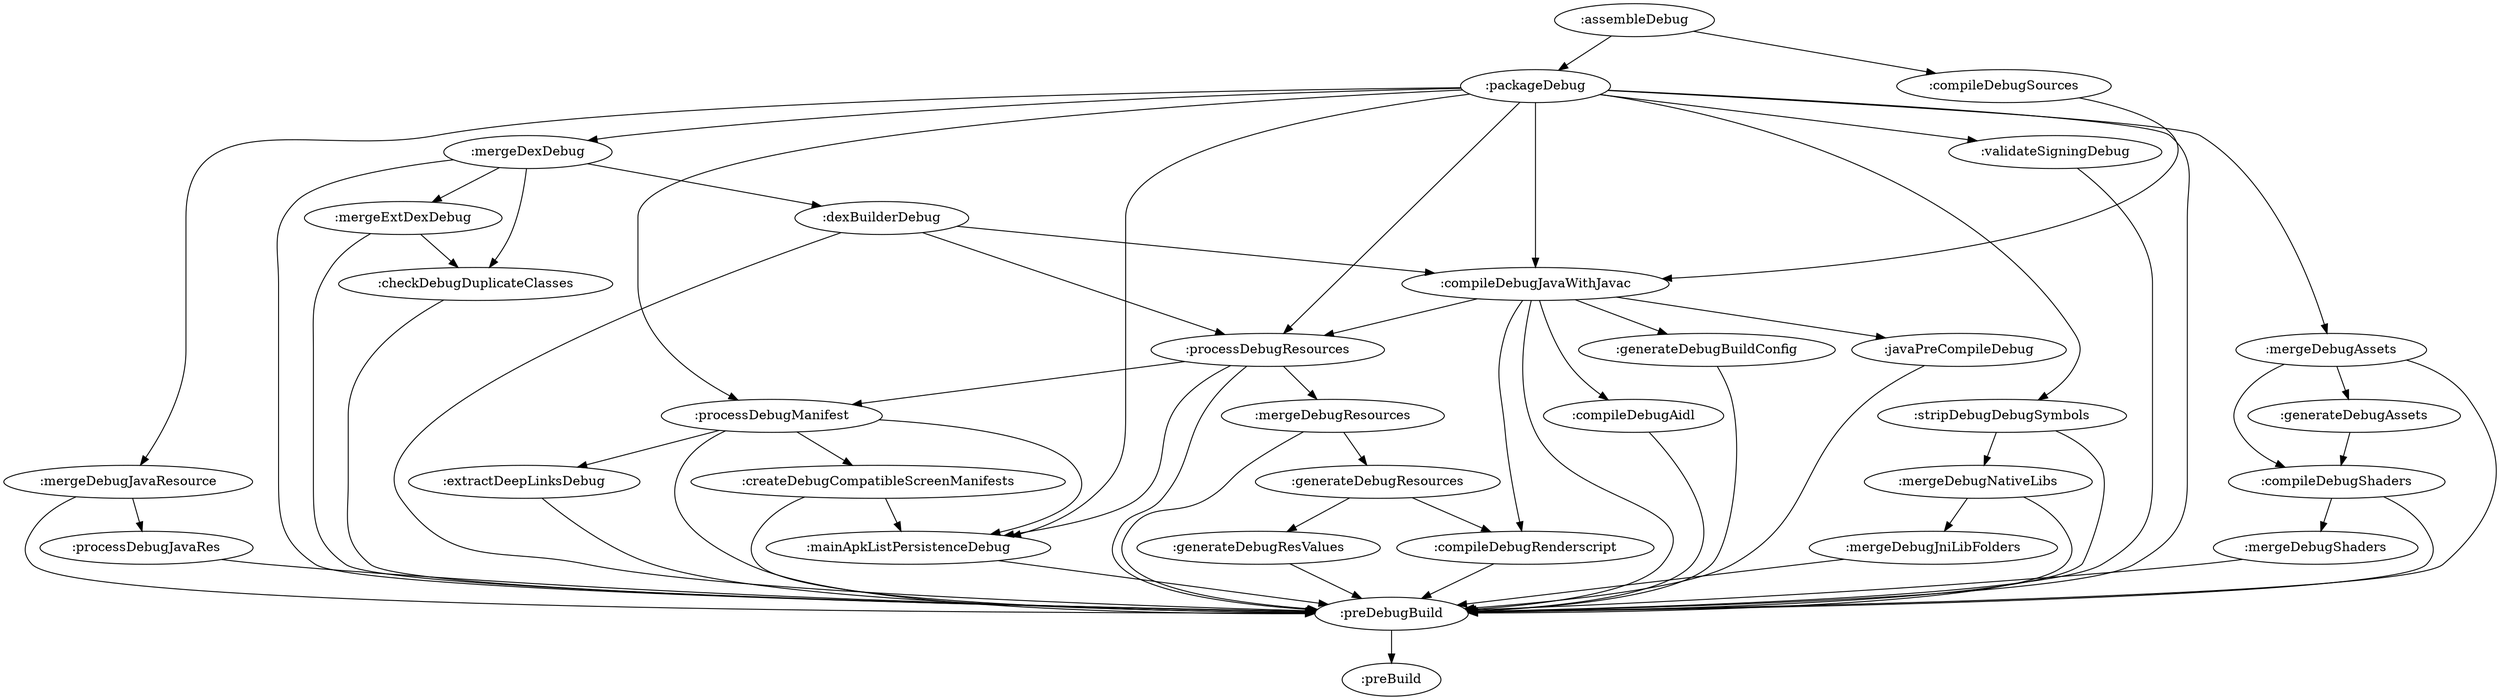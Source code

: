 strict digraph G {
  1 [ label=":preBuild" ];
  2 [ label=":preDebugBuild" ];
  3 [ label=":compileDebugAidl" ];
  4 [ label=":compileDebugRenderscript" ];
  5 [ label=":generateDebugBuildConfig" ];
  6 [ label=":javaPreCompileDebug" ];
  7 [ label=":mainApkListPersistenceDebug" ];
  8 [ label=":generateDebugResValues" ];
  9 [ label=":generateDebugResources" ];
  10 [ label=":mergeDebugResources" ];
  11 [ label=":createDebugCompatibleScreenManifests" ];
  12 [ label=":extractDeepLinksDebug" ];
  13 [ label=":processDebugManifest" ];
  14 [ label=":processDebugResources" ];
  15 [ label=":compileDebugJavaWithJavac" ];
  16 [ label=":compileDebugSources" ];
  17 [ label=":mergeDebugShaders" ];
  18 [ label=":compileDebugShaders" ];
  19 [ label=":generateDebugAssets" ];
  20 [ label=":mergeDebugAssets" ];
  21 [ label=":processDebugJavaRes" ];
  22 [ label=":mergeDebugJavaResource" ];
  23 [ label=":checkDebugDuplicateClasses" ];
  24 [ label=":dexBuilderDebug" ];
  25 [ label=":mergeExtDexDebug" ];
  26 [ label=":mergeDexDebug" ];
  27 [ label=":mergeDebugJniLibFolders" ];
  28 [ label=":mergeDebugNativeLibs" ];
  29 [ label=":stripDebugDebugSymbols" ];
  30 [ label=":validateSigningDebug" ];
  31 [ label=":packageDebug" ];
  32 [ label=":assembleDebug" ];
  2 -> 1;
  3 -> 2;
  4 -> 2;
  5 -> 2;
  6 -> 2;
  7 -> 2;
  8 -> 2;
  9 -> 4;
  9 -> 8;
  10 -> 2;
  10 -> 9;
  11 -> 7;
  11 -> 2;
  12 -> 2;
  13 -> 7;
  13 -> 11;
  13 -> 12;
  13 -> 2;
  14 -> 7;
  14 -> 10;
  14 -> 13;
  14 -> 2;
  15 -> 14;
  15 -> 5;
  15 -> 3;
  15 -> 4;
  15 -> 6;
  15 -> 2;
  16 -> 15;
  17 -> 2;
  18 -> 17;
  18 -> 2;
  19 -> 18;
  20 -> 18;
  20 -> 2;
  20 -> 19;
  21 -> 2;
  22 -> 21;
  22 -> 2;
  23 -> 2;
  24 -> 14;
  24 -> 15;
  24 -> 2;
  25 -> 23;
  25 -> 2;
  26 -> 24;
  26 -> 25;
  26 -> 23;
  26 -> 2;
  27 -> 2;
  28 -> 27;
  28 -> 2;
  29 -> 28;
  29 -> 2;
  30 -> 2;
  31 -> 7;
  31 -> 20;
  31 -> 26;
  31 -> 22;
  31 -> 29;
  31 -> 13;
  31 -> 14;
  31 -> 30;
  31 -> 2;
  31 -> 15;
  32 -> 31;
  32 -> 16;
}
